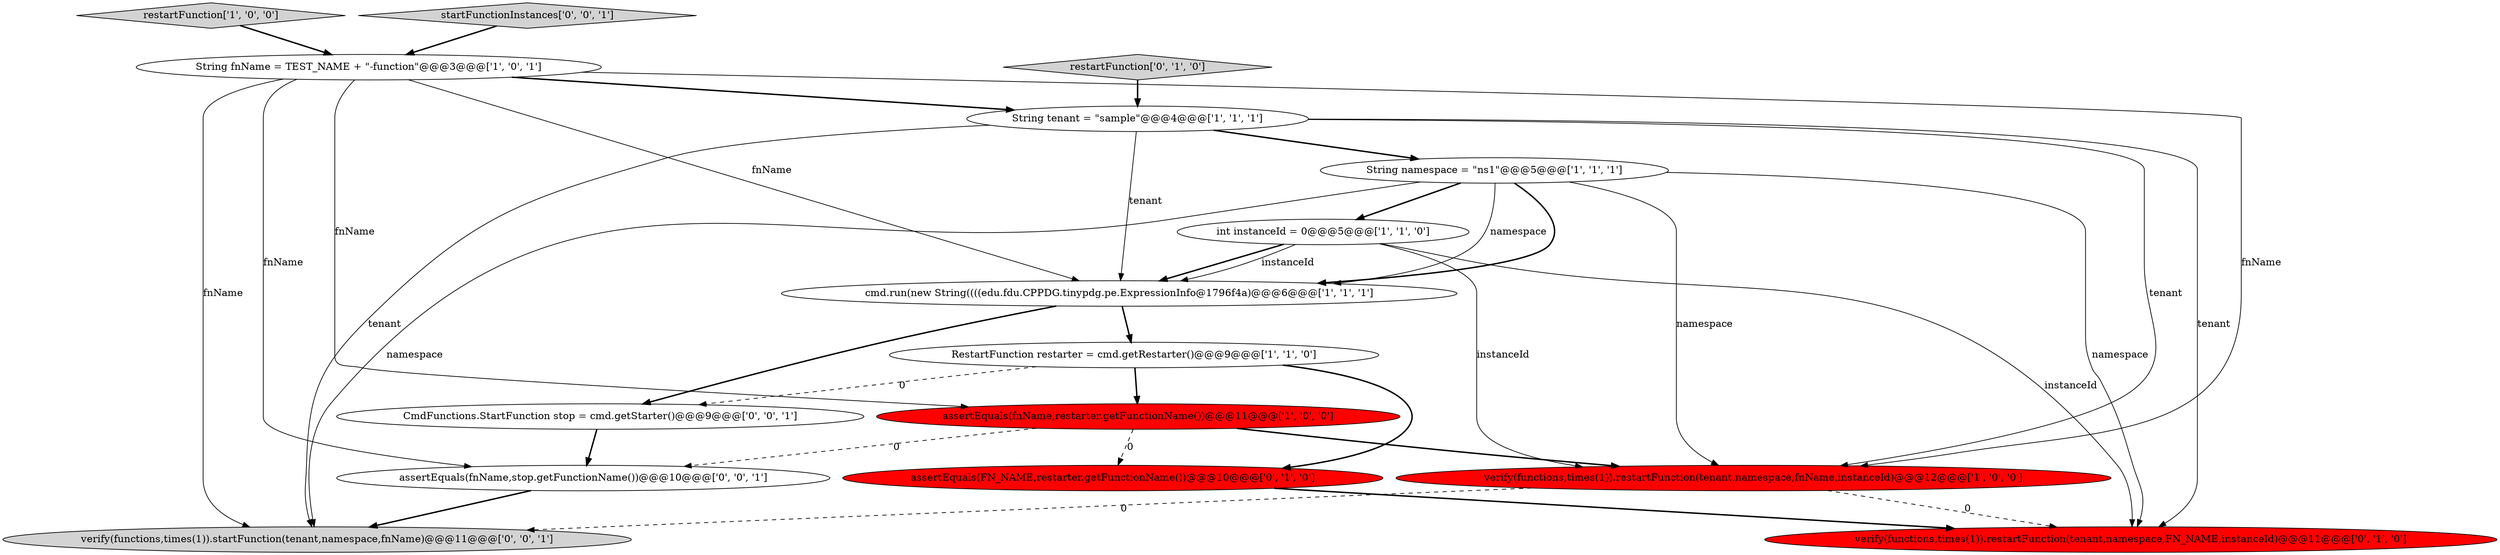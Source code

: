digraph {
1 [style = filled, label = "cmd.run(new String((((edu.fdu.CPPDG.tinypdg.pe.ExpressionInfo@1796f4a)@@@6@@@['1', '1', '1']", fillcolor = white, shape = ellipse image = "AAA0AAABBB1BBB"];
11 [style = filled, label = "restartFunction['0', '1', '0']", fillcolor = lightgray, shape = diamond image = "AAA0AAABBB2BBB"];
0 [style = filled, label = "String namespace = \"ns1\"@@@5@@@['1', '1', '1']", fillcolor = white, shape = ellipse image = "AAA0AAABBB1BBB"];
3 [style = filled, label = "RestartFunction restarter = cmd.getRestarter()@@@9@@@['1', '1', '0']", fillcolor = white, shape = ellipse image = "AAA0AAABBB1BBB"];
12 [style = filled, label = "CmdFunctions.StartFunction stop = cmd.getStarter()@@@9@@@['0', '0', '1']", fillcolor = white, shape = ellipse image = "AAA0AAABBB3BBB"];
10 [style = filled, label = "verify(functions,times(1)).restartFunction(tenant,namespace,FN_NAME,instanceId)@@@11@@@['0', '1', '0']", fillcolor = red, shape = ellipse image = "AAA1AAABBB2BBB"];
14 [style = filled, label = "verify(functions,times(1)).startFunction(tenant,namespace,fnName)@@@11@@@['0', '0', '1']", fillcolor = lightgray, shape = ellipse image = "AAA0AAABBB3BBB"];
5 [style = filled, label = "assertEquals(fnName,restarter.getFunctionName())@@@11@@@['1', '0', '0']", fillcolor = red, shape = ellipse image = "AAA1AAABBB1BBB"];
7 [style = filled, label = "restartFunction['1', '0', '0']", fillcolor = lightgray, shape = diamond image = "AAA0AAABBB1BBB"];
4 [style = filled, label = "verify(functions,times(1)).restartFunction(tenant,namespace,fnName,instanceId)@@@12@@@['1', '0', '0']", fillcolor = red, shape = ellipse image = "AAA1AAABBB1BBB"];
2 [style = filled, label = "int instanceId = 0@@@5@@@['1', '1', '0']", fillcolor = white, shape = ellipse image = "AAA0AAABBB1BBB"];
6 [style = filled, label = "String fnName = TEST_NAME + \"-function\"@@@3@@@['1', '0', '1']", fillcolor = white, shape = ellipse image = "AAA0AAABBB1BBB"];
8 [style = filled, label = "String tenant = \"sample\"@@@4@@@['1', '1', '1']", fillcolor = white, shape = ellipse image = "AAA0AAABBB1BBB"];
9 [style = filled, label = "assertEquals(FN_NAME,restarter.getFunctionName())@@@10@@@['0', '1', '0']", fillcolor = red, shape = ellipse image = "AAA1AAABBB2BBB"];
15 [style = filled, label = "assertEquals(fnName,stop.getFunctionName())@@@10@@@['0', '0', '1']", fillcolor = white, shape = ellipse image = "AAA0AAABBB3BBB"];
13 [style = filled, label = "startFunctionInstances['0', '0', '1']", fillcolor = lightgray, shape = diamond image = "AAA0AAABBB3BBB"];
0->1 [style = solid, label="namespace"];
2->10 [style = solid, label="instanceId"];
6->15 [style = solid, label="fnName"];
8->4 [style = solid, label="tenant"];
8->1 [style = solid, label="tenant"];
15->14 [style = bold, label=""];
2->1 [style = bold, label=""];
0->2 [style = bold, label=""];
12->15 [style = bold, label=""];
6->1 [style = solid, label="fnName"];
1->3 [style = bold, label=""];
6->14 [style = solid, label="fnName"];
5->9 [style = dashed, label="0"];
0->14 [style = solid, label="namespace"];
9->10 [style = bold, label=""];
2->1 [style = solid, label="instanceId"];
8->0 [style = bold, label=""];
3->9 [style = bold, label=""];
3->5 [style = bold, label=""];
3->12 [style = dashed, label="0"];
6->4 [style = solid, label="fnName"];
2->4 [style = solid, label="instanceId"];
0->1 [style = bold, label=""];
5->4 [style = bold, label=""];
7->6 [style = bold, label=""];
6->8 [style = bold, label=""];
1->12 [style = bold, label=""];
8->10 [style = solid, label="tenant"];
11->8 [style = bold, label=""];
4->14 [style = dashed, label="0"];
13->6 [style = bold, label=""];
4->10 [style = dashed, label="0"];
5->15 [style = dashed, label="0"];
0->10 [style = solid, label="namespace"];
8->14 [style = solid, label="tenant"];
6->5 [style = solid, label="fnName"];
0->4 [style = solid, label="namespace"];
}
